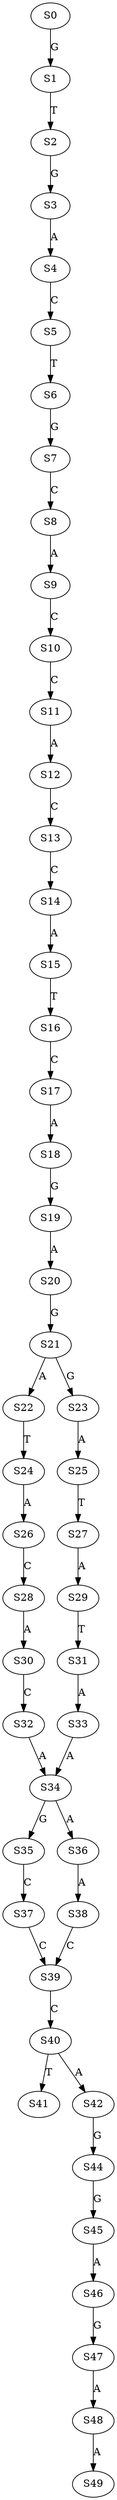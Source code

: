 strict digraph  {
	S0 -> S1 [ label = G ];
	S1 -> S2 [ label = T ];
	S2 -> S3 [ label = G ];
	S3 -> S4 [ label = A ];
	S4 -> S5 [ label = C ];
	S5 -> S6 [ label = T ];
	S6 -> S7 [ label = G ];
	S7 -> S8 [ label = C ];
	S8 -> S9 [ label = A ];
	S9 -> S10 [ label = C ];
	S10 -> S11 [ label = C ];
	S11 -> S12 [ label = A ];
	S12 -> S13 [ label = C ];
	S13 -> S14 [ label = C ];
	S14 -> S15 [ label = A ];
	S15 -> S16 [ label = T ];
	S16 -> S17 [ label = C ];
	S17 -> S18 [ label = A ];
	S18 -> S19 [ label = G ];
	S19 -> S20 [ label = A ];
	S20 -> S21 [ label = G ];
	S21 -> S22 [ label = A ];
	S21 -> S23 [ label = G ];
	S22 -> S24 [ label = T ];
	S23 -> S25 [ label = A ];
	S24 -> S26 [ label = A ];
	S25 -> S27 [ label = T ];
	S26 -> S28 [ label = C ];
	S27 -> S29 [ label = A ];
	S28 -> S30 [ label = A ];
	S29 -> S31 [ label = T ];
	S30 -> S32 [ label = C ];
	S31 -> S33 [ label = A ];
	S32 -> S34 [ label = A ];
	S33 -> S34 [ label = A ];
	S34 -> S35 [ label = G ];
	S34 -> S36 [ label = A ];
	S35 -> S37 [ label = C ];
	S36 -> S38 [ label = A ];
	S37 -> S39 [ label = C ];
	S38 -> S39 [ label = C ];
	S39 -> S40 [ label = C ];
	S40 -> S41 [ label = T ];
	S40 -> S42 [ label = A ];
	S42 -> S44 [ label = G ];
	S44 -> S45 [ label = G ];
	S45 -> S46 [ label = A ];
	S46 -> S47 [ label = G ];
	S47 -> S48 [ label = A ];
	S48 -> S49 [ label = A ];
}
